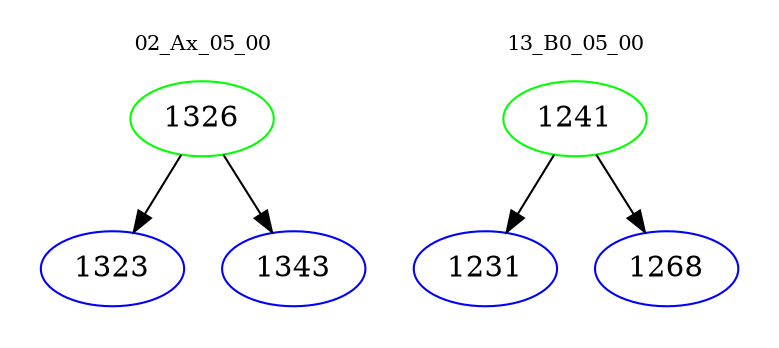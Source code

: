 digraph{
subgraph cluster_0 {
color = white
label = "02_Ax_05_00";
fontsize=10;
T0_1326 [label="1326", color="green"]
T0_1326 -> T0_1323 [color="black"]
T0_1323 [label="1323", color="blue"]
T0_1326 -> T0_1343 [color="black"]
T0_1343 [label="1343", color="blue"]
}
subgraph cluster_1 {
color = white
label = "13_B0_05_00";
fontsize=10;
T1_1241 [label="1241", color="green"]
T1_1241 -> T1_1231 [color="black"]
T1_1231 [label="1231", color="blue"]
T1_1241 -> T1_1268 [color="black"]
T1_1268 [label="1268", color="blue"]
}
}
